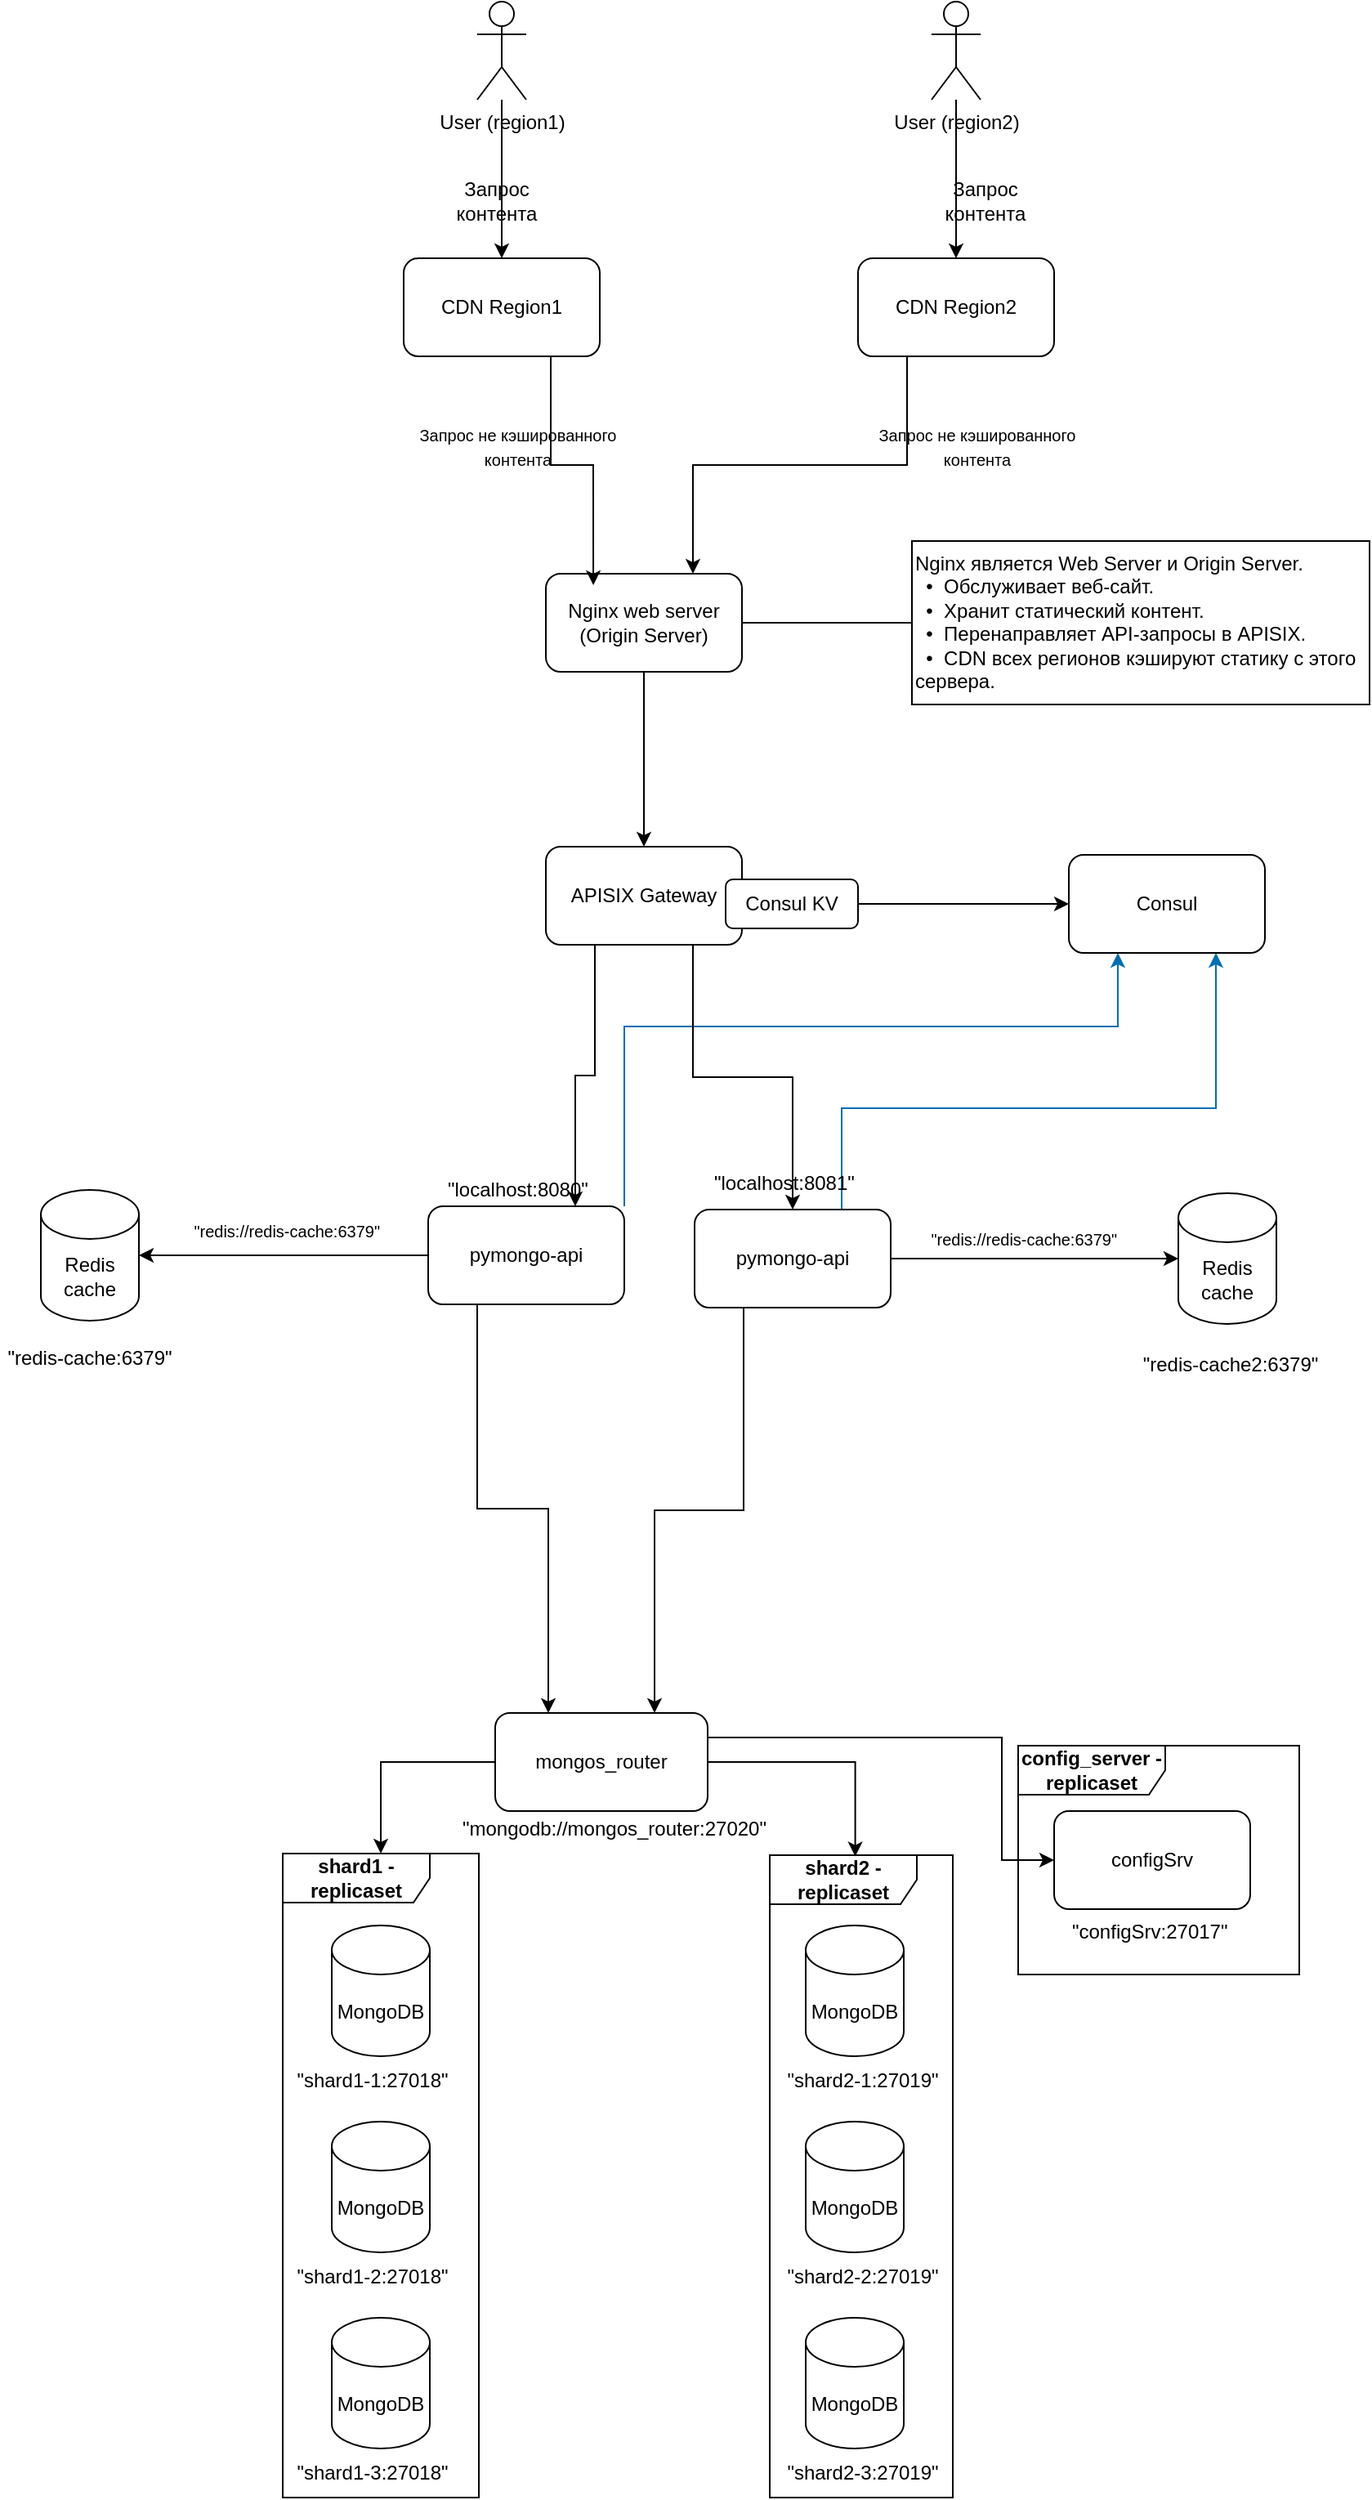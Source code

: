 <mxfile version="28.1.1">
  <diagram name="Page-1" id="-H_mtQnk-PTXWXPvYvuk">
    <mxGraphModel dx="1425" dy="763" grid="1" gridSize="10" guides="1" tooltips="1" connect="1" arrows="1" fold="1" page="1" pageScale="1" pageWidth="1169" pageHeight="827" math="0" shadow="0">
      <root>
        <mxCell id="0" />
        <mxCell id="1" parent="0" />
        <mxCell id="zA23MoTUsTF4_91t8viU-2" value="MongoDB" style="shape=cylinder3;whiteSpace=wrap;html=1;boundedLbl=1;backgroundOutline=1;size=15;" parent="1" vertex="1">
          <mxGeometry x="670" y="1240" width="60" height="80" as="geometry" />
        </mxCell>
        <mxCell id="cACMoi28l2Wmj7l94FMR-4" style="edgeStyle=orthogonalEdgeStyle;rounded=0;orthogonalLoop=1;jettySize=auto;html=1;exitX=0;exitY=0.5;exitDx=0;exitDy=0;" parent="1" source="zA23MoTUsTF4_91t8viU-3" target="cACMoi28l2Wmj7l94FMR-2" edge="1">
          <mxGeometry relative="1" as="geometry" />
        </mxCell>
        <mxCell id="LtqUGhJKlzboH5kCWFPF-8" style="edgeStyle=orthogonalEdgeStyle;rounded=0;orthogonalLoop=1;jettySize=auto;html=1;exitX=0.25;exitY=1;exitDx=0;exitDy=0;entryX=0.25;entryY=0;entryDx=0;entryDy=0;" parent="1" source="zA23MoTUsTF4_91t8viU-3" target="CQDam7mDFGuMna5P9MvD-4" edge="1">
          <mxGeometry relative="1" as="geometry" />
        </mxCell>
        <mxCell id="LtqUGhJKlzboH5kCWFPF-17" style="edgeStyle=orthogonalEdgeStyle;rounded=0;orthogonalLoop=1;jettySize=auto;html=1;exitX=1;exitY=0;exitDx=0;exitDy=0;entryX=0.25;entryY=1;entryDx=0;entryDy=0;jumpStyle=arc;fillColor=#1ba1e2;strokeColor=#006EAF;" parent="1" source="zA23MoTUsTF4_91t8viU-3" target="LtqUGhJKlzboH5kCWFPF-12" edge="1">
          <mxGeometry relative="1" as="geometry">
            <Array as="points">
              <mxPoint x="559" y="690" />
              <mxPoint x="861" y="690" />
            </Array>
          </mxGeometry>
        </mxCell>
        <mxCell id="zA23MoTUsTF4_91t8viU-3" value="pymongo-api" style="rounded=1;whiteSpace=wrap;html=1;" parent="1" vertex="1">
          <mxGeometry x="439" y="800" width="120" height="60" as="geometry" />
        </mxCell>
        <mxCell id="CQDam7mDFGuMna5P9MvD-1" value="MongoDB" style="shape=cylinder3;whiteSpace=wrap;html=1;boundedLbl=1;backgroundOutline=1;size=15;" parent="1" vertex="1">
          <mxGeometry x="380" y="1240" width="60" height="80" as="geometry" />
        </mxCell>
        <mxCell id="CQDam7mDFGuMna5P9MvD-2" value="&quot;shard1-1:27018&quot;" style="text;html=1;align=center;verticalAlign=middle;whiteSpace=wrap;rounded=0;" parent="1" vertex="1">
          <mxGeometry x="340" y="1320" width="130" height="30" as="geometry" />
        </mxCell>
        <mxCell id="CQDam7mDFGuMna5P9MvD-3" value="&quot;shard2-1:27019&quot;" style="text;html=1;align=center;verticalAlign=middle;whiteSpace=wrap;rounded=0;" parent="1" vertex="1">
          <mxGeometry x="640" y="1320" width="130" height="30" as="geometry" />
        </mxCell>
        <mxCell id="rrCqz3fQyI4HbJ4ky-nH-3" style="edgeStyle=orthogonalEdgeStyle;rounded=0;orthogonalLoop=1;jettySize=auto;html=1;exitX=1;exitY=0.25;exitDx=0;exitDy=0;entryX=0;entryY=0.5;entryDx=0;entryDy=0;" parent="1" source="CQDam7mDFGuMna5P9MvD-4" target="CQDam7mDFGuMna5P9MvD-8" edge="1">
          <mxGeometry relative="1" as="geometry">
            <Array as="points">
              <mxPoint x="790" y="1125" />
              <mxPoint x="790" y="1200" />
            </Array>
          </mxGeometry>
        </mxCell>
        <mxCell id="LtKOMRhB9yytWE8H1TOB-1" style="edgeStyle=orthogonalEdgeStyle;rounded=0;orthogonalLoop=1;jettySize=auto;html=1;exitX=0;exitY=0.5;exitDx=0;exitDy=0;" parent="1" source="CQDam7mDFGuMna5P9MvD-4" target="rrCqz3fQyI4HbJ4ky-nH-13" edge="1">
          <mxGeometry relative="1" as="geometry" />
        </mxCell>
        <mxCell id="CQDam7mDFGuMna5P9MvD-4" value="mongos_router" style="rounded=1;whiteSpace=wrap;html=1;" parent="1" vertex="1">
          <mxGeometry x="480" y="1110" width="130" height="60" as="geometry" />
        </mxCell>
        <mxCell id="CQDam7mDFGuMna5P9MvD-8" value="configSrv" style="rounded=1;whiteSpace=wrap;html=1;" parent="1" vertex="1">
          <mxGeometry x="822" y="1170" width="120" height="60" as="geometry" />
        </mxCell>
        <mxCell id="rrCqz3fQyI4HbJ4ky-nH-2" value="&quot;configSrv:27017&quot;" style="text;whiteSpace=wrap;" parent="1" vertex="1">
          <mxGeometry x="831" y="1230" width="102" height="22" as="geometry" />
        </mxCell>
        <mxCell id="rrCqz3fQyI4HbJ4ky-nH-5" value="&quot;mongodb://mongos_router:27020&quot;" style="text;whiteSpace=wrap;" parent="1" vertex="1">
          <mxGeometry x="458" y="1167" width="190" height="20" as="geometry" />
        </mxCell>
        <mxCell id="rrCqz3fQyI4HbJ4ky-nH-7" value="&quot;localhost:8080&quot;" style="text;whiteSpace=wrap;" parent="1" vertex="1">
          <mxGeometry x="449" y="776" width="90" height="20" as="geometry" />
        </mxCell>
        <mxCell id="rrCqz3fQyI4HbJ4ky-nH-13" value="&lt;span style=&quot;font-weight: 700;&quot;&gt;shard1 - replicaset&lt;/span&gt;" style="shape=umlFrame;whiteSpace=wrap;html=1;pointerEvents=0;width=90;height=30;" parent="1" vertex="1">
          <mxGeometry x="350" y="1196" width="120" height="394" as="geometry" />
        </mxCell>
        <mxCell id="rrCqz3fQyI4HbJ4ky-nH-14" value="&lt;span style=&quot;font-weight: 700;&quot;&gt;shard2 - replicaset&lt;/span&gt;" style="shape=umlFrame;whiteSpace=wrap;html=1;pointerEvents=0;width=90;height=30;" parent="1" vertex="1">
          <mxGeometry x="648" y="1197" width="112" height="393" as="geometry" />
        </mxCell>
        <mxCell id="rrCqz3fQyI4HbJ4ky-nH-15" value="&lt;span style=&quot;font-weight: 700;&quot;&gt;config_server - replicaset&lt;/span&gt;" style="shape=umlFrame;whiteSpace=wrap;html=1;pointerEvents=0;width=90;height=30;" parent="1" vertex="1">
          <mxGeometry x="800" y="1130" width="172" height="140" as="geometry" />
        </mxCell>
        <mxCell id="LtKOMRhB9yytWE8H1TOB-3" value="MongoDB" style="shape=cylinder3;whiteSpace=wrap;html=1;boundedLbl=1;backgroundOutline=1;size=15;" parent="1" vertex="1">
          <mxGeometry x="380" y="1360" width="60" height="80" as="geometry" />
        </mxCell>
        <mxCell id="LtKOMRhB9yytWE8H1TOB-4" value="&quot;shard1-2:27018&quot;" style="text;html=1;align=center;verticalAlign=middle;whiteSpace=wrap;rounded=0;" parent="1" vertex="1">
          <mxGeometry x="340" y="1440" width="130" height="30" as="geometry" />
        </mxCell>
        <mxCell id="LtKOMRhB9yytWE8H1TOB-5" value="MongoDB" style="shape=cylinder3;whiteSpace=wrap;html=1;boundedLbl=1;backgroundOutline=1;size=15;" parent="1" vertex="1">
          <mxGeometry x="380" y="1480" width="60" height="80" as="geometry" />
        </mxCell>
        <mxCell id="LtKOMRhB9yytWE8H1TOB-6" value="&quot;shard1-3:27018&quot;" style="text;html=1;align=center;verticalAlign=middle;whiteSpace=wrap;rounded=0;" parent="1" vertex="1">
          <mxGeometry x="340" y="1560" width="130" height="30" as="geometry" />
        </mxCell>
        <mxCell id="LtKOMRhB9yytWE8H1TOB-7" value="MongoDB" style="shape=cylinder3;whiteSpace=wrap;html=1;boundedLbl=1;backgroundOutline=1;size=15;" parent="1" vertex="1">
          <mxGeometry x="670" y="1360" width="60" height="80" as="geometry" />
        </mxCell>
        <mxCell id="LtKOMRhB9yytWE8H1TOB-8" value="&quot;shard2-2:27019&quot;" style="text;html=1;align=center;verticalAlign=middle;whiteSpace=wrap;rounded=0;" parent="1" vertex="1">
          <mxGeometry x="640" y="1440" width="130" height="30" as="geometry" />
        </mxCell>
        <mxCell id="LtKOMRhB9yytWE8H1TOB-9" value="MongoDB" style="shape=cylinder3;whiteSpace=wrap;html=1;boundedLbl=1;backgroundOutline=1;size=15;" parent="1" vertex="1">
          <mxGeometry x="670" y="1480" width="60" height="80" as="geometry" />
        </mxCell>
        <mxCell id="LtKOMRhB9yytWE8H1TOB-10" value="&quot;shard2-3:27019&quot;" style="text;html=1;align=center;verticalAlign=middle;whiteSpace=wrap;rounded=0;" parent="1" vertex="1">
          <mxGeometry x="640" y="1560" width="130" height="30" as="geometry" />
        </mxCell>
        <mxCell id="LtKOMRhB9yytWE8H1TOB-13" style="edgeStyle=orthogonalEdgeStyle;rounded=0;orthogonalLoop=1;jettySize=auto;html=1;exitX=1;exitY=0.5;exitDx=0;exitDy=0;entryX=0.467;entryY=0.002;entryDx=0;entryDy=0;entryPerimeter=0;" parent="1" source="CQDam7mDFGuMna5P9MvD-4" target="rrCqz3fQyI4HbJ4ky-nH-14" edge="1">
          <mxGeometry relative="1" as="geometry" />
        </mxCell>
        <mxCell id="cACMoi28l2Wmj7l94FMR-2" value="Redis cache" style="shape=cylinder3;whiteSpace=wrap;html=1;boundedLbl=1;backgroundOutline=1;size=15;" parent="1" vertex="1">
          <mxGeometry x="202" y="790" width="60" height="80" as="geometry" />
        </mxCell>
        <mxCell id="cACMoi28l2Wmj7l94FMR-3" value="&quot;redis-cache:6379&quot;" style="text;html=1;align=center;verticalAlign=middle;whiteSpace=wrap;rounded=0;" parent="1" vertex="1">
          <mxGeometry x="177" y="875" width="110" height="35" as="geometry" />
        </mxCell>
        <mxCell id="UsaSTBIKxoonPclJMhBH-1" value="&lt;font style=&quot;font-size: 10px;&quot;&gt;&quot;redis://redis-cache:6379&quot;&amp;nbsp;&lt;/font&gt;" style="text;html=1;align=center;verticalAlign=middle;whiteSpace=wrap;rounded=0;" parent="1" vertex="1">
          <mxGeometry x="284" y="800" width="140" height="30" as="geometry" />
        </mxCell>
        <mxCell id="LtqUGhJKlzboH5kCWFPF-9" style="edgeStyle=orthogonalEdgeStyle;rounded=0;orthogonalLoop=1;jettySize=auto;html=1;exitX=0.25;exitY=1;exitDx=0;exitDy=0;entryX=0.75;entryY=0;entryDx=0;entryDy=0;" parent="1" source="LtqUGhJKlzboH5kCWFPF-2" target="CQDam7mDFGuMna5P9MvD-4" edge="1">
          <mxGeometry relative="1" as="geometry" />
        </mxCell>
        <mxCell id="LtqUGhJKlzboH5kCWFPF-18" style="edgeStyle=orthogonalEdgeStyle;rounded=0;orthogonalLoop=1;jettySize=auto;html=1;exitX=0.75;exitY=0;exitDx=0;exitDy=0;entryX=0.75;entryY=1;entryDx=0;entryDy=0;fillColor=#1ba1e2;strokeColor=#006EAF;" parent="1" source="LtqUGhJKlzboH5kCWFPF-2" target="LtqUGhJKlzboH5kCWFPF-12" edge="1">
          <mxGeometry relative="1" as="geometry">
            <Array as="points">
              <mxPoint x="692" y="740" />
              <mxPoint x="921" y="740" />
            </Array>
          </mxGeometry>
        </mxCell>
        <mxCell id="LtqUGhJKlzboH5kCWFPF-2" value="pymongo-api" style="rounded=1;whiteSpace=wrap;html=1;" parent="1" vertex="1">
          <mxGeometry x="602" y="802" width="120" height="60" as="geometry" />
        </mxCell>
        <mxCell id="LtqUGhJKlzboH5kCWFPF-3" value="&quot;localhost:8081&quot;" style="text;whiteSpace=wrap;" parent="1" vertex="1">
          <mxGeometry x="612" y="772" width="90" height="20" as="geometry" />
        </mxCell>
        <mxCell id="LtqUGhJKlzboH5kCWFPF-4" value="Redis cache" style="shape=cylinder3;whiteSpace=wrap;html=1;boundedLbl=1;backgroundOutline=1;size=15;" parent="1" vertex="1">
          <mxGeometry x="898" y="792" width="60" height="80" as="geometry" />
        </mxCell>
        <mxCell id="LtqUGhJKlzboH5kCWFPF-5" value="&quot;redis-cache2:6379&quot;" style="text;html=1;align=center;verticalAlign=middle;whiteSpace=wrap;rounded=0;" parent="1" vertex="1">
          <mxGeometry x="875" y="879" width="110" height="35" as="geometry" />
        </mxCell>
        <mxCell id="LtqUGhJKlzboH5kCWFPF-6" value="&lt;font style=&quot;font-size: 10px;&quot;&gt;&quot;redis://redis-cache:6379&quot;&amp;nbsp;&lt;/font&gt;" style="text;html=1;align=center;verticalAlign=middle;whiteSpace=wrap;rounded=0;" parent="1" vertex="1">
          <mxGeometry x="735" y="805" width="140" height="30" as="geometry" />
        </mxCell>
        <mxCell id="LtqUGhJKlzboH5kCWFPF-7" style="edgeStyle=orthogonalEdgeStyle;rounded=0;orthogonalLoop=1;jettySize=auto;html=1;exitX=1;exitY=0.5;exitDx=0;exitDy=0;entryX=0;entryY=0.5;entryDx=0;entryDy=0;entryPerimeter=0;" parent="1" source="LtqUGhJKlzboH5kCWFPF-2" target="LtqUGhJKlzboH5kCWFPF-4" edge="1">
          <mxGeometry relative="1" as="geometry" />
        </mxCell>
        <mxCell id="LtqUGhJKlzboH5kCWFPF-13" style="edgeStyle=orthogonalEdgeStyle;rounded=0;orthogonalLoop=1;jettySize=auto;html=1;exitX=0.25;exitY=1;exitDx=0;exitDy=0;entryX=0.75;entryY=0;entryDx=0;entryDy=0;" parent="1" source="LtqUGhJKlzboH5kCWFPF-10" target="zA23MoTUsTF4_91t8viU-3" edge="1">
          <mxGeometry relative="1" as="geometry" />
        </mxCell>
        <mxCell id="LtqUGhJKlzboH5kCWFPF-14" style="edgeStyle=orthogonalEdgeStyle;rounded=0;orthogonalLoop=1;jettySize=auto;html=1;exitX=0.75;exitY=1;exitDx=0;exitDy=0;" parent="1" source="LtqUGhJKlzboH5kCWFPF-10" target="LtqUGhJKlzboH5kCWFPF-2" edge="1">
          <mxGeometry relative="1" as="geometry" />
        </mxCell>
        <mxCell id="LtqUGhJKlzboH5kCWFPF-10" value="APISIX Gateway" style="rounded=1;whiteSpace=wrap;html=1;" parent="1" vertex="1">
          <mxGeometry x="511" y="580" width="120" height="60" as="geometry" />
        </mxCell>
        <mxCell id="LtqUGhJKlzboH5kCWFPF-15" style="edgeStyle=orthogonalEdgeStyle;rounded=0;orthogonalLoop=1;jettySize=auto;html=1;" parent="1" source="LtqUGhJKlzboH5kCWFPF-11" target="LtqUGhJKlzboH5kCWFPF-12" edge="1">
          <mxGeometry relative="1" as="geometry" />
        </mxCell>
        <mxCell id="LtqUGhJKlzboH5kCWFPF-11" value="Consul KV" style="rounded=1;whiteSpace=wrap;html=1;" parent="1" vertex="1">
          <mxGeometry x="621" y="600" width="81" height="30" as="geometry" />
        </mxCell>
        <mxCell id="LtqUGhJKlzboH5kCWFPF-12" value="Consul" style="rounded=1;whiteSpace=wrap;html=1;" parent="1" vertex="1">
          <mxGeometry x="831" y="585" width="120" height="60" as="geometry" />
        </mxCell>
        <mxCell id="7H8VWs8QpHWHJ-VmIygf-4" style="edgeStyle=orthogonalEdgeStyle;rounded=0;orthogonalLoop=1;jettySize=auto;html=1;exitX=0.5;exitY=1;exitDx=0;exitDy=0;" edge="1" parent="1" source="7H8VWs8QpHWHJ-VmIygf-1" target="LtqUGhJKlzboH5kCWFPF-10">
          <mxGeometry relative="1" as="geometry" />
        </mxCell>
        <mxCell id="7H8VWs8QpHWHJ-VmIygf-17" style="edgeStyle=orthogonalEdgeStyle;rounded=0;orthogonalLoop=1;jettySize=auto;html=1;exitX=1;exitY=0.5;exitDx=0;exitDy=0;endArrow=none;endFill=0;" edge="1" parent="1" source="7H8VWs8QpHWHJ-VmIygf-1" target="7H8VWs8QpHWHJ-VmIygf-2">
          <mxGeometry relative="1" as="geometry" />
        </mxCell>
        <mxCell id="7H8VWs8QpHWHJ-VmIygf-1" value="&lt;span style=&quot;text-align: left;&quot;&gt;Nginx web server (&lt;/span&gt;&lt;span style=&quot;text-align: left;&quot;&gt;Origin Server&lt;/span&gt;&lt;span style=&quot;text-align: left;&quot;&gt;)&lt;/span&gt;" style="rounded=1;whiteSpace=wrap;html=1;" vertex="1" parent="1">
          <mxGeometry x="511" y="413" width="120" height="60" as="geometry" />
        </mxCell>
        <mxCell id="7H8VWs8QpHWHJ-VmIygf-2" value="Nginx является Web Server и Origin Server.&#xa;  •  Обслуживает веб-сайт.&#xa;  •  Хранит статический контент.&#xa;  •  Перенаправляет API-запросы в APISIX.&#xa;  •  CDN всех регионов кэшируют статику с этого сервера." style="text;whiteSpace=wrap;strokeColor=default;" vertex="1" parent="1">
          <mxGeometry x="735" y="393" width="280" height="100" as="geometry" />
        </mxCell>
        <mxCell id="7H8VWs8QpHWHJ-VmIygf-5" value="CDN Region1" style="rounded=1;whiteSpace=wrap;html=1;" vertex="1" parent="1">
          <mxGeometry x="424" y="220" width="120" height="60" as="geometry" />
        </mxCell>
        <mxCell id="7H8VWs8QpHWHJ-VmIygf-14" style="edgeStyle=orthogonalEdgeStyle;rounded=0;orthogonalLoop=1;jettySize=auto;html=1;exitX=0.25;exitY=1;exitDx=0;exitDy=0;entryX=0.75;entryY=0;entryDx=0;entryDy=0;" edge="1" parent="1" source="7H8VWs8QpHWHJ-VmIygf-6" target="7H8VWs8QpHWHJ-VmIygf-1">
          <mxGeometry relative="1" as="geometry" />
        </mxCell>
        <mxCell id="7H8VWs8QpHWHJ-VmIygf-6" value="CDN Region2" style="rounded=1;whiteSpace=wrap;html=1;" vertex="1" parent="1">
          <mxGeometry x="702" y="220" width="120" height="60" as="geometry" />
        </mxCell>
        <mxCell id="7H8VWs8QpHWHJ-VmIygf-9" value="" style="edgeStyle=orthogonalEdgeStyle;rounded=0;orthogonalLoop=1;jettySize=auto;html=1;" edge="1" parent="1" source="7H8VWs8QpHWHJ-VmIygf-7" target="7H8VWs8QpHWHJ-VmIygf-5">
          <mxGeometry relative="1" as="geometry" />
        </mxCell>
        <mxCell id="7H8VWs8QpHWHJ-VmIygf-7" value="User (region1)" style="shape=umlActor;verticalLabelPosition=bottom;verticalAlign=top;html=1;outlineConnect=0;" vertex="1" parent="1">
          <mxGeometry x="469" y="63" width="30" height="60" as="geometry" />
        </mxCell>
        <mxCell id="7H8VWs8QpHWHJ-VmIygf-10" value="" style="edgeStyle=orthogonalEdgeStyle;rounded=0;orthogonalLoop=1;jettySize=auto;html=1;" edge="1" parent="1" source="7H8VWs8QpHWHJ-VmIygf-8" target="7H8VWs8QpHWHJ-VmIygf-6">
          <mxGeometry relative="1" as="geometry" />
        </mxCell>
        <mxCell id="7H8VWs8QpHWHJ-VmIygf-8" value="User (region2)" style="shape=umlActor;verticalLabelPosition=bottom;verticalAlign=top;html=1;outlineConnect=0;" vertex="1" parent="1">
          <mxGeometry x="747" y="63" width="30" height="60" as="geometry" />
        </mxCell>
        <mxCell id="7H8VWs8QpHWHJ-VmIygf-11" value="Запрос контента" style="text;html=1;align=center;verticalAlign=middle;whiteSpace=wrap;rounded=0;" vertex="1" parent="1">
          <mxGeometry x="451" y="170" width="60" height="30" as="geometry" />
        </mxCell>
        <mxCell id="7H8VWs8QpHWHJ-VmIygf-12" value="Запрос контента" style="text;html=1;align=center;verticalAlign=middle;whiteSpace=wrap;rounded=0;" vertex="1" parent="1">
          <mxGeometry x="750" y="170" width="60" height="30" as="geometry" />
        </mxCell>
        <mxCell id="7H8VWs8QpHWHJ-VmIygf-13" style="edgeStyle=orthogonalEdgeStyle;rounded=0;orthogonalLoop=1;jettySize=auto;html=1;exitX=0.75;exitY=1;exitDx=0;exitDy=0;entryX=0.242;entryY=0.117;entryDx=0;entryDy=0;entryPerimeter=0;" edge="1" parent="1" source="7H8VWs8QpHWHJ-VmIygf-5" target="7H8VWs8QpHWHJ-VmIygf-1">
          <mxGeometry relative="1" as="geometry" />
        </mxCell>
        <mxCell id="7H8VWs8QpHWHJ-VmIygf-15" value="&lt;font style=&quot;font-size: 10px;&quot;&gt;Запрос не кэшированного контента&lt;/font&gt;" style="text;html=1;align=center;verticalAlign=middle;whiteSpace=wrap;rounded=0;" vertex="1" parent="1">
          <mxGeometry x="419" y="320" width="150" height="30" as="geometry" />
        </mxCell>
        <mxCell id="7H8VWs8QpHWHJ-VmIygf-16" value="&lt;font style=&quot;font-size: 10px;&quot;&gt;Запрос не кэшированного контента&lt;/font&gt;" style="text;html=1;align=center;verticalAlign=middle;whiteSpace=wrap;rounded=0;" vertex="1" parent="1">
          <mxGeometry x="700" y="320" width="150" height="30" as="geometry" />
        </mxCell>
      </root>
    </mxGraphModel>
  </diagram>
</mxfile>
